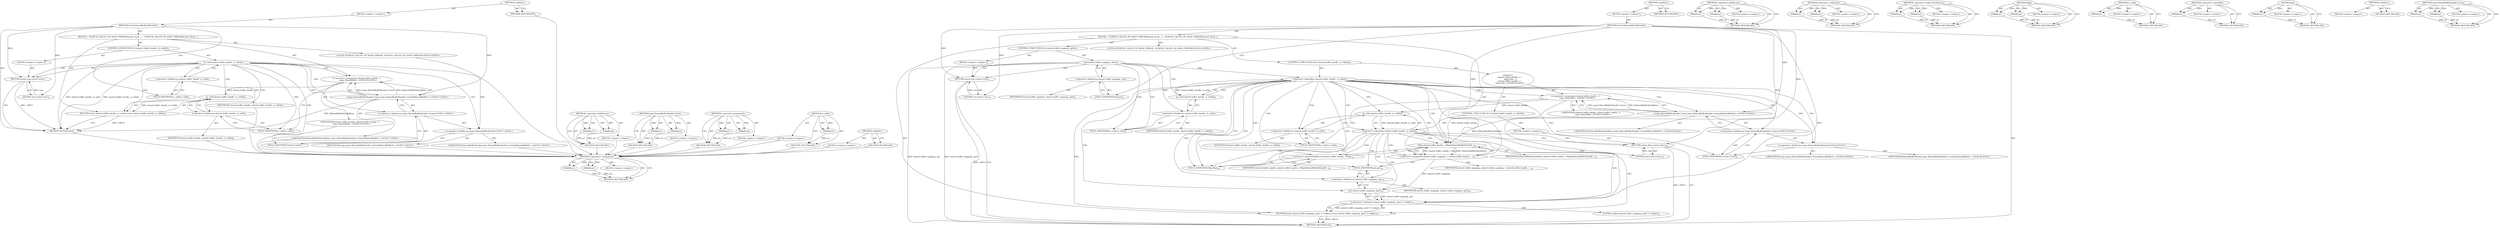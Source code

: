 digraph "mojo.SharedBufferHandle.Create" {
vulnerable_6 [label=<(METHOD,&lt;global&gt;)<SUB>1</SUB>>];
vulnerable_7 [label=<(BLOCK,&lt;empty&gt;,&lt;empty&gt;)<SUB>1</SUB>>];
vulnerable_8 [label=<(METHOD,CreateSharedBufferIfNeeded)<SUB>1</SUB>>];
vulnerable_9 [label=<(BLOCK,{
   DCHECK_CALLED_ON_VALID_THREAD(thread_check...,{
   DCHECK_CALLED_ON_VALID_THREAD(thread_check...)<SUB>1</SUB>>];
vulnerable_10 [label="<(LOCAL,DCHECK_CALLED_ON_VALID_THREAD : DCHECK_CALLED_ON_VALID_THREAD)<SUB>2</SUB>>"];
vulnerable_11 [label=<(CONTROL_STRUCTURE,IF,if (shared_buffer_handle_.is_valid()))<SUB>3</SUB>>];
vulnerable_12 [label=<(is_valid,shared_buffer_handle_.is_valid())<SUB>3</SUB>>];
vulnerable_13 [label=<(&lt;operator&gt;.fieldAccess,shared_buffer_handle_.is_valid)<SUB>3</SUB>>];
vulnerable_14 [label=<(IDENTIFIER,shared_buffer_handle_,shared_buffer_handle_.is_valid())<SUB>3</SUB>>];
vulnerable_15 [label=<(FIELD_IDENTIFIER,is_valid,is_valid)<SUB>3</SUB>>];
vulnerable_16 [label=<(BLOCK,&lt;empty&gt;,&lt;empty&gt;)<SUB>4</SUB>>];
vulnerable_17 [label=<(RETURN,return true;,return true;)<SUB>4</SUB>>];
vulnerable_18 [label=<(LITERAL,true,return true;)<SUB>4</SUB>>];
vulnerable_19 [label="<(&lt;operator&gt;.assignment,shared_buffer_handle_ =
      mojo::SharedBuffe...)<SUB>6</SUB>>"];
vulnerable_20 [label="<(IDENTIFIER,shared_buffer_handle_,shared_buffer_handle_ =
      mojo::SharedBuffe...)<SUB>6</SUB>>"];
vulnerable_21 [label="<(mojo.SharedBufferHandle.Create,mojo::SharedBufferHandle::Create(kSharedBufferS...)<SUB>7</SUB>>"];
vulnerable_22 [label="<(&lt;operator&gt;.fieldAccess,mojo::SharedBufferHandle::Create)<SUB>7</SUB>>"];
vulnerable_23 [label="<(&lt;operator&gt;.fieldAccess,mojo::SharedBufferHandle)<SUB>7</SUB>>"];
vulnerable_24 [label="<(IDENTIFIER,mojo,mojo::SharedBufferHandle::Create(kSharedBufferS...)<SUB>7</SUB>>"];
vulnerable_25 [label="<(IDENTIFIER,SharedBufferHandle,mojo::SharedBufferHandle::Create(kSharedBufferS...)<SUB>7</SUB>>"];
vulnerable_26 [label=<(FIELD_IDENTIFIER,Create,Create)<SUB>7</SUB>>];
vulnerable_27 [label="<(IDENTIFIER,kSharedBufferSizeInBytes,mojo::SharedBufferHandle::Create(kSharedBufferS...)<SUB>7</SUB>>"];
vulnerable_28 [label=<(RETURN,return shared_buffer_handle_.is_valid();,return shared_buffer_handle_.is_valid();)<SUB>8</SUB>>];
vulnerable_29 [label=<(is_valid,shared_buffer_handle_.is_valid())<SUB>8</SUB>>];
vulnerable_30 [label=<(&lt;operator&gt;.fieldAccess,shared_buffer_handle_.is_valid)<SUB>8</SUB>>];
vulnerable_31 [label=<(IDENTIFIER,shared_buffer_handle_,shared_buffer_handle_.is_valid())<SUB>8</SUB>>];
vulnerable_32 [label=<(FIELD_IDENTIFIER,is_valid,is_valid)<SUB>8</SUB>>];
vulnerable_33 [label=<(METHOD_RETURN,bool)<SUB>1</SUB>>];
vulnerable_35 [label=<(METHOD_RETURN,ANY)<SUB>1</SUB>>];
vulnerable_58 [label=<(METHOD,&lt;operator&gt;.fieldAccess)>];
vulnerable_59 [label=<(PARAM,p1)>];
vulnerable_60 [label=<(PARAM,p2)>];
vulnerable_61 [label=<(BLOCK,&lt;empty&gt;,&lt;empty&gt;)>];
vulnerable_62 [label=<(METHOD_RETURN,ANY)>];
vulnerable_68 [label=<(METHOD,mojo.SharedBufferHandle.Create)>];
vulnerable_69 [label=<(PARAM,p1)>];
vulnerable_70 [label=<(PARAM,p2)>];
vulnerable_71 [label=<(BLOCK,&lt;empty&gt;,&lt;empty&gt;)>];
vulnerable_72 [label=<(METHOD_RETURN,ANY)>];
vulnerable_63 [label=<(METHOD,&lt;operator&gt;.assignment)>];
vulnerable_64 [label=<(PARAM,p1)>];
vulnerable_65 [label=<(PARAM,p2)>];
vulnerable_66 [label=<(BLOCK,&lt;empty&gt;,&lt;empty&gt;)>];
vulnerable_67 [label=<(METHOD_RETURN,ANY)>];
vulnerable_54 [label=<(METHOD,is_valid)>];
vulnerable_55 [label=<(PARAM,p1)>];
vulnerable_56 [label=<(BLOCK,&lt;empty&gt;,&lt;empty&gt;)>];
vulnerable_57 [label=<(METHOD_RETURN,ANY)>];
vulnerable_48 [label=<(METHOD,&lt;global&gt;)<SUB>1</SUB>>];
vulnerable_49 [label=<(BLOCK,&lt;empty&gt;,&lt;empty&gt;)>];
vulnerable_50 [label=<(METHOD_RETURN,ANY)>];
fixed_98 [label=<(METHOD,&lt;operator&gt;.assignment)>];
fixed_99 [label=<(PARAM,p1)>];
fixed_100 [label=<(PARAM,p2)>];
fixed_101 [label=<(BLOCK,&lt;empty&gt;,&lt;empty&gt;)>];
fixed_102 [label=<(METHOD_RETURN,ANY)>];
fixed_6 [label=<(METHOD,&lt;global&gt;)<SUB>1</SUB>>];
fixed_7 [label=<(BLOCK,&lt;empty&gt;,&lt;empty&gt;)<SUB>1</SUB>>];
fixed_8 [label=<(METHOD,CreateSharedBufferIfNeeded)<SUB>1</SUB>>];
fixed_9 [label=<(BLOCK,{
   DCHECK_CALLED_ON_VALID_THREAD(thread_check...,{
   DCHECK_CALLED_ON_VALID_THREAD(thread_check...)<SUB>1</SUB>>];
fixed_10 [label="<(LOCAL,DCHECK_CALLED_ON_VALID_THREAD : DCHECK_CALLED_ON_VALID_THREAD)<SUB>2</SUB>>"];
fixed_11 [label=<(CONTROL_STRUCTURE,IF,if (shared_buffer_mapping_.get()))<SUB>3</SUB>>];
fixed_12 [label=<(get,shared_buffer_mapping_.get())<SUB>3</SUB>>];
fixed_13 [label=<(&lt;operator&gt;.fieldAccess,shared_buffer_mapping_.get)<SUB>3</SUB>>];
fixed_14 [label=<(IDENTIFIER,shared_buffer_mapping_,shared_buffer_mapping_.get())<SUB>3</SUB>>];
fixed_15 [label=<(FIELD_IDENTIFIER,get,get)<SUB>3</SUB>>];
fixed_16 [label=<(BLOCK,&lt;empty&gt;,&lt;empty&gt;)<SUB>4</SUB>>];
fixed_17 [label=<(RETURN,return true;,return true;)<SUB>4</SUB>>];
fixed_18 [label=<(LITERAL,true,return true;)<SUB>4</SUB>>];
fixed_19 [label=<(CONTROL_STRUCTURE,IF,if (!shared_buffer_handle_.is_valid()))<SUB>6</SUB>>];
fixed_20 [label=<(&lt;operator&gt;.logicalNot,!shared_buffer_handle_.is_valid())<SUB>6</SUB>>];
fixed_21 [label=<(is_valid,shared_buffer_handle_.is_valid())<SUB>6</SUB>>];
fixed_22 [label=<(&lt;operator&gt;.fieldAccess,shared_buffer_handle_.is_valid)<SUB>6</SUB>>];
fixed_23 [label=<(IDENTIFIER,shared_buffer_handle_,shared_buffer_handle_.is_valid())<SUB>6</SUB>>];
fixed_24 [label=<(FIELD_IDENTIFIER,is_valid,is_valid)<SUB>6</SUB>>];
fixed_25 [label="<(BLOCK,{
    shared_buffer_handle_ =
        mojo::Sha...,{
    shared_buffer_handle_ =
        mojo::Sha...)<SUB>6</SUB>>"];
fixed_26 [label="<(&lt;operator&gt;.assignment,shared_buffer_handle_ =
        mojo::SharedBuf...)<SUB>7</SUB>>"];
fixed_27 [label="<(IDENTIFIER,shared_buffer_handle_,shared_buffer_handle_ =
        mojo::SharedBuf...)<SUB>7</SUB>>"];
fixed_28 [label="<(mojo.SharedBufferHandle.Create,mojo::SharedBufferHandle::Create(kSharedBufferS...)<SUB>8</SUB>>"];
fixed_29 [label="<(&lt;operator&gt;.fieldAccess,mojo::SharedBufferHandle::Create)<SUB>8</SUB>>"];
fixed_30 [label="<(&lt;operator&gt;.fieldAccess,mojo::SharedBufferHandle)<SUB>8</SUB>>"];
fixed_31 [label="<(IDENTIFIER,mojo,mojo::SharedBufferHandle::Create(kSharedBufferS...)<SUB>8</SUB>>"];
fixed_32 [label="<(IDENTIFIER,SharedBufferHandle,mojo::SharedBufferHandle::Create(kSharedBufferS...)<SUB>8</SUB>>"];
fixed_33 [label=<(FIELD_IDENTIFIER,Create,Create)<SUB>8</SUB>>];
fixed_34 [label="<(IDENTIFIER,kSharedBufferSizeInBytes,mojo::SharedBufferHandle::Create(kSharedBufferS...)<SUB>8</SUB>>"];
fixed_35 [label=<(CONTROL_STRUCTURE,IF,if (!shared_buffer_handle_.is_valid()))<SUB>9</SUB>>];
fixed_36 [label=<(&lt;operator&gt;.logicalNot,!shared_buffer_handle_.is_valid())<SUB>9</SUB>>];
fixed_37 [label=<(is_valid,shared_buffer_handle_.is_valid())<SUB>9</SUB>>];
fixed_38 [label=<(&lt;operator&gt;.fieldAccess,shared_buffer_handle_.is_valid)<SUB>9</SUB>>];
fixed_39 [label=<(IDENTIFIER,shared_buffer_handle_,shared_buffer_handle_.is_valid())<SUB>9</SUB>>];
fixed_40 [label=<(FIELD_IDENTIFIER,is_valid,is_valid)<SUB>9</SUB>>];
fixed_41 [label=<(BLOCK,&lt;empty&gt;,&lt;empty&gt;)<SUB>10</SUB>>];
fixed_42 [label=<(RETURN,return false;,return false;)<SUB>10</SUB>>];
fixed_43 [label=<(LITERAL,false,return false;)<SUB>10</SUB>>];
fixed_44 [label=<(&lt;operator&gt;.assignment,shared_buffer_mapping_ = shared_buffer_handle_-...)<SUB>18</SUB>>];
fixed_45 [label=<(IDENTIFIER,shared_buffer_mapping_,shared_buffer_mapping_ = shared_buffer_handle_-...)<SUB>18</SUB>>];
fixed_46 [label=<(Map,shared_buffer_handle_-&gt;Map(kSharedBufferSizeInB...)<SUB>18</SUB>>];
fixed_47 [label=<(&lt;operator&gt;.indirectFieldAccess,shared_buffer_handle_-&gt;Map)<SUB>18</SUB>>];
fixed_48 [label=<(IDENTIFIER,shared_buffer_handle_,shared_buffer_handle_-&gt;Map(kSharedBufferSizeInB...)<SUB>18</SUB>>];
fixed_49 [label=<(FIELD_IDENTIFIER,Map,Map)<SUB>18</SUB>>];
fixed_50 [label=<(IDENTIFIER,kSharedBufferSizeInBytes,shared_buffer_handle_-&gt;Map(kSharedBufferSizeInB...)<SUB>18</SUB>>];
fixed_51 [label=<(RETURN,return shared_buffer_mapping_.get() != nullptr;,return shared_buffer_mapping_.get() != nullptr;)<SUB>19</SUB>>];
fixed_52 [label=<(&lt;operator&gt;.notEquals,shared_buffer_mapping_.get() != nullptr)<SUB>19</SUB>>];
fixed_53 [label=<(get,shared_buffer_mapping_.get())<SUB>19</SUB>>];
fixed_54 [label=<(&lt;operator&gt;.fieldAccess,shared_buffer_mapping_.get)<SUB>19</SUB>>];
fixed_55 [label=<(IDENTIFIER,shared_buffer_mapping_,shared_buffer_mapping_.get())<SUB>19</SUB>>];
fixed_56 [label=<(FIELD_IDENTIFIER,get,get)<SUB>19</SUB>>];
fixed_57 [label=<(LITERAL,nullptr,shared_buffer_mapping_.get() != nullptr)<SUB>19</SUB>>];
fixed_58 [label=<(METHOD_RETURN,bool)<SUB>1</SUB>>];
fixed_60 [label=<(METHOD_RETURN,ANY)<SUB>1</SUB>>];
fixed_85 [label=<(METHOD,&lt;operator&gt;.fieldAccess)>];
fixed_86 [label=<(PARAM,p1)>];
fixed_87 [label=<(PARAM,p2)>];
fixed_88 [label=<(BLOCK,&lt;empty&gt;,&lt;empty&gt;)>];
fixed_89 [label=<(METHOD_RETURN,ANY)>];
fixed_118 [label=<(METHOD,&lt;operator&gt;.notEquals)>];
fixed_119 [label=<(PARAM,p1)>];
fixed_120 [label=<(PARAM,p2)>];
fixed_121 [label=<(BLOCK,&lt;empty&gt;,&lt;empty&gt;)>];
fixed_122 [label=<(METHOD_RETURN,ANY)>];
fixed_113 [label=<(METHOD,&lt;operator&gt;.indirectFieldAccess)>];
fixed_114 [label=<(PARAM,p1)>];
fixed_115 [label=<(PARAM,p2)>];
fixed_116 [label=<(BLOCK,&lt;empty&gt;,&lt;empty&gt;)>];
fixed_117 [label=<(METHOD_RETURN,ANY)>];
fixed_108 [label=<(METHOD,Map)>];
fixed_109 [label=<(PARAM,p1)>];
fixed_110 [label=<(PARAM,p2)>];
fixed_111 [label=<(BLOCK,&lt;empty&gt;,&lt;empty&gt;)>];
fixed_112 [label=<(METHOD_RETURN,ANY)>];
fixed_94 [label=<(METHOD,is_valid)>];
fixed_95 [label=<(PARAM,p1)>];
fixed_96 [label=<(BLOCK,&lt;empty&gt;,&lt;empty&gt;)>];
fixed_97 [label=<(METHOD_RETURN,ANY)>];
fixed_90 [label=<(METHOD,&lt;operator&gt;.logicalNot)>];
fixed_91 [label=<(PARAM,p1)>];
fixed_92 [label=<(BLOCK,&lt;empty&gt;,&lt;empty&gt;)>];
fixed_93 [label=<(METHOD_RETURN,ANY)>];
fixed_81 [label=<(METHOD,get)>];
fixed_82 [label=<(PARAM,p1)>];
fixed_83 [label=<(BLOCK,&lt;empty&gt;,&lt;empty&gt;)>];
fixed_84 [label=<(METHOD_RETURN,ANY)>];
fixed_75 [label=<(METHOD,&lt;global&gt;)<SUB>1</SUB>>];
fixed_76 [label=<(BLOCK,&lt;empty&gt;,&lt;empty&gt;)>];
fixed_77 [label=<(METHOD_RETURN,ANY)>];
fixed_103 [label=<(METHOD,mojo.SharedBufferHandle.Create)>];
fixed_104 [label=<(PARAM,p1)>];
fixed_105 [label=<(PARAM,p2)>];
fixed_106 [label=<(BLOCK,&lt;empty&gt;,&lt;empty&gt;)>];
fixed_107 [label=<(METHOD_RETURN,ANY)>];
vulnerable_6 -> vulnerable_7  [key=0, label="AST: "];
vulnerable_6 -> vulnerable_35  [key=0, label="AST: "];
vulnerable_6 -> vulnerable_35  [key=1, label="CFG: "];
vulnerable_7 -> vulnerable_8  [key=0, label="AST: "];
vulnerable_8 -> vulnerable_9  [key=0, label="AST: "];
vulnerable_8 -> vulnerable_33  [key=0, label="AST: "];
vulnerable_8 -> vulnerable_15  [key=0, label="CFG: "];
vulnerable_8 -> vulnerable_17  [key=0, label="DDG: "];
vulnerable_8 -> vulnerable_21  [key=0, label="DDG: "];
vulnerable_8 -> vulnerable_18  [key=0, label="DDG: "];
vulnerable_9 -> vulnerable_10  [key=0, label="AST: "];
vulnerable_9 -> vulnerable_11  [key=0, label="AST: "];
vulnerable_9 -> vulnerable_19  [key=0, label="AST: "];
vulnerable_9 -> vulnerable_28  [key=0, label="AST: "];
vulnerable_10 -> fixed_98  [key=0];
vulnerable_11 -> vulnerable_12  [key=0, label="AST: "];
vulnerable_11 -> vulnerable_16  [key=0, label="AST: "];
vulnerable_12 -> vulnerable_13  [key=0, label="AST: "];
vulnerable_12 -> vulnerable_17  [key=0, label="CFG: "];
vulnerable_12 -> vulnerable_17  [key=1, label="CDG: "];
vulnerable_12 -> vulnerable_23  [key=0, label="CFG: "];
vulnerable_12 -> vulnerable_23  [key=1, label="CDG: "];
vulnerable_12 -> vulnerable_33  [key=0, label="DDG: shared_buffer_handle_.is_valid"];
vulnerable_12 -> vulnerable_33  [key=1, label="DDG: shared_buffer_handle_.is_valid()"];
vulnerable_12 -> vulnerable_30  [key=0, label="CDG: "];
vulnerable_12 -> vulnerable_29  [key=0, label="CDG: "];
vulnerable_12 -> vulnerable_21  [key=0, label="CDG: "];
vulnerable_12 -> vulnerable_32  [key=0, label="CDG: "];
vulnerable_12 -> vulnerable_26  [key=0, label="CDG: "];
vulnerable_12 -> vulnerable_19  [key=0, label="CDG: "];
vulnerable_12 -> vulnerable_28  [key=0, label="CDG: "];
vulnerable_12 -> vulnerable_22  [key=0, label="CDG: "];
vulnerable_13 -> vulnerable_14  [key=0, label="AST: "];
vulnerable_13 -> vulnerable_15  [key=0, label="AST: "];
vulnerable_13 -> vulnerable_12  [key=0, label="CFG: "];
vulnerable_14 -> fixed_98  [key=0];
vulnerable_15 -> vulnerable_13  [key=0, label="CFG: "];
vulnerable_16 -> vulnerable_17  [key=0, label="AST: "];
vulnerable_17 -> vulnerable_18  [key=0, label="AST: "];
vulnerable_17 -> vulnerable_33  [key=0, label="CFG: "];
vulnerable_17 -> vulnerable_33  [key=1, label="DDG: &lt;RET&gt;"];
vulnerable_18 -> vulnerable_17  [key=0, label="DDG: true"];
vulnerable_19 -> vulnerable_20  [key=0, label="AST: "];
vulnerable_19 -> vulnerable_21  [key=0, label="AST: "];
vulnerable_19 -> vulnerable_32  [key=0, label="CFG: "];
vulnerable_19 -> vulnerable_29  [key=0, label="DDG: shared_buffer_handle_"];
vulnerable_20 -> fixed_98  [key=0];
vulnerable_21 -> vulnerable_22  [key=0, label="AST: "];
vulnerable_21 -> vulnerable_27  [key=0, label="AST: "];
vulnerable_21 -> vulnerable_19  [key=0, label="CFG: "];
vulnerable_21 -> vulnerable_19  [key=1, label="DDG: mojo::SharedBufferHandle::Create"];
vulnerable_21 -> vulnerable_19  [key=2, label="DDG: kSharedBufferSizeInBytes"];
vulnerable_21 -> vulnerable_33  [key=0, label="DDG: kSharedBufferSizeInBytes"];
vulnerable_22 -> vulnerable_23  [key=0, label="AST: "];
vulnerable_22 -> vulnerable_26  [key=0, label="AST: "];
vulnerable_22 -> vulnerable_21  [key=0, label="CFG: "];
vulnerable_23 -> vulnerable_24  [key=0, label="AST: "];
vulnerable_23 -> vulnerable_25  [key=0, label="AST: "];
vulnerable_23 -> vulnerable_26  [key=0, label="CFG: "];
vulnerable_24 -> fixed_98  [key=0];
vulnerable_25 -> fixed_98  [key=0];
vulnerable_26 -> vulnerable_22  [key=0, label="CFG: "];
vulnerable_27 -> fixed_98  [key=0];
vulnerable_28 -> vulnerable_29  [key=0, label="AST: "];
vulnerable_28 -> vulnerable_33  [key=0, label="CFG: "];
vulnerable_28 -> vulnerable_33  [key=1, label="DDG: &lt;RET&gt;"];
vulnerable_29 -> vulnerable_30  [key=0, label="AST: "];
vulnerable_29 -> vulnerable_28  [key=0, label="CFG: "];
vulnerable_29 -> vulnerable_28  [key=1, label="DDG: shared_buffer_handle_.is_valid()"];
vulnerable_30 -> vulnerable_31  [key=0, label="AST: "];
vulnerable_30 -> vulnerable_32  [key=0, label="AST: "];
vulnerable_30 -> vulnerable_29  [key=0, label="CFG: "];
vulnerable_31 -> fixed_98  [key=0];
vulnerable_32 -> vulnerable_30  [key=0, label="CFG: "];
vulnerable_33 -> fixed_98  [key=0];
vulnerable_35 -> fixed_98  [key=0];
vulnerable_58 -> vulnerable_59  [key=0, label="AST: "];
vulnerable_58 -> vulnerable_59  [key=1, label="DDG: "];
vulnerable_58 -> vulnerable_61  [key=0, label="AST: "];
vulnerable_58 -> vulnerable_60  [key=0, label="AST: "];
vulnerable_58 -> vulnerable_60  [key=1, label="DDG: "];
vulnerable_58 -> vulnerable_62  [key=0, label="AST: "];
vulnerable_58 -> vulnerable_62  [key=1, label="CFG: "];
vulnerable_59 -> vulnerable_62  [key=0, label="DDG: p1"];
vulnerable_60 -> vulnerable_62  [key=0, label="DDG: p2"];
vulnerable_61 -> fixed_98  [key=0];
vulnerable_62 -> fixed_98  [key=0];
vulnerable_68 -> vulnerable_69  [key=0, label="AST: "];
vulnerable_68 -> vulnerable_69  [key=1, label="DDG: "];
vulnerable_68 -> vulnerable_71  [key=0, label="AST: "];
vulnerable_68 -> vulnerable_70  [key=0, label="AST: "];
vulnerable_68 -> vulnerable_70  [key=1, label="DDG: "];
vulnerable_68 -> vulnerable_72  [key=0, label="AST: "];
vulnerable_68 -> vulnerable_72  [key=1, label="CFG: "];
vulnerable_69 -> vulnerable_72  [key=0, label="DDG: p1"];
vulnerable_70 -> vulnerable_72  [key=0, label="DDG: p2"];
vulnerable_71 -> fixed_98  [key=0];
vulnerable_72 -> fixed_98  [key=0];
vulnerable_63 -> vulnerable_64  [key=0, label="AST: "];
vulnerable_63 -> vulnerable_64  [key=1, label="DDG: "];
vulnerable_63 -> vulnerable_66  [key=0, label="AST: "];
vulnerable_63 -> vulnerable_65  [key=0, label="AST: "];
vulnerable_63 -> vulnerable_65  [key=1, label="DDG: "];
vulnerable_63 -> vulnerable_67  [key=0, label="AST: "];
vulnerable_63 -> vulnerable_67  [key=1, label="CFG: "];
vulnerable_64 -> vulnerable_67  [key=0, label="DDG: p1"];
vulnerable_65 -> vulnerable_67  [key=0, label="DDG: p2"];
vulnerable_66 -> fixed_98  [key=0];
vulnerable_67 -> fixed_98  [key=0];
vulnerable_54 -> vulnerable_55  [key=0, label="AST: "];
vulnerable_54 -> vulnerable_55  [key=1, label="DDG: "];
vulnerable_54 -> vulnerable_56  [key=0, label="AST: "];
vulnerable_54 -> vulnerable_57  [key=0, label="AST: "];
vulnerable_54 -> vulnerable_57  [key=1, label="CFG: "];
vulnerable_55 -> vulnerable_57  [key=0, label="DDG: p1"];
vulnerable_56 -> fixed_98  [key=0];
vulnerable_57 -> fixed_98  [key=0];
vulnerable_48 -> vulnerable_49  [key=0, label="AST: "];
vulnerable_48 -> vulnerable_50  [key=0, label="AST: "];
vulnerable_48 -> vulnerable_50  [key=1, label="CFG: "];
vulnerable_49 -> fixed_98  [key=0];
vulnerable_50 -> fixed_98  [key=0];
fixed_98 -> fixed_99  [key=0, label="AST: "];
fixed_98 -> fixed_99  [key=1, label="DDG: "];
fixed_98 -> fixed_101  [key=0, label="AST: "];
fixed_98 -> fixed_100  [key=0, label="AST: "];
fixed_98 -> fixed_100  [key=1, label="DDG: "];
fixed_98 -> fixed_102  [key=0, label="AST: "];
fixed_98 -> fixed_102  [key=1, label="CFG: "];
fixed_99 -> fixed_102  [key=0, label="DDG: p1"];
fixed_100 -> fixed_102  [key=0, label="DDG: p2"];
fixed_6 -> fixed_7  [key=0, label="AST: "];
fixed_6 -> fixed_60  [key=0, label="AST: "];
fixed_6 -> fixed_60  [key=1, label="CFG: "];
fixed_7 -> fixed_8  [key=0, label="AST: "];
fixed_8 -> fixed_9  [key=0, label="AST: "];
fixed_8 -> fixed_58  [key=0, label="AST: "];
fixed_8 -> fixed_15  [key=0, label="CFG: "];
fixed_8 -> fixed_17  [key=0, label="DDG: "];
fixed_8 -> fixed_46  [key=0, label="DDG: "];
fixed_8 -> fixed_52  [key=0, label="DDG: "];
fixed_8 -> fixed_18  [key=0, label="DDG: "];
fixed_8 -> fixed_28  [key=0, label="DDG: "];
fixed_8 -> fixed_42  [key=0, label="DDG: "];
fixed_8 -> fixed_43  [key=0, label="DDG: "];
fixed_9 -> fixed_10  [key=0, label="AST: "];
fixed_9 -> fixed_11  [key=0, label="AST: "];
fixed_9 -> fixed_19  [key=0, label="AST: "];
fixed_9 -> fixed_44  [key=0, label="AST: "];
fixed_9 -> fixed_51  [key=0, label="AST: "];
fixed_11 -> fixed_12  [key=0, label="AST: "];
fixed_11 -> fixed_16  [key=0, label="AST: "];
fixed_12 -> fixed_13  [key=0, label="AST: "];
fixed_12 -> fixed_17  [key=0, label="CFG: "];
fixed_12 -> fixed_17  [key=1, label="CDG: "];
fixed_12 -> fixed_24  [key=0, label="CFG: "];
fixed_12 -> fixed_24  [key=1, label="CDG: "];
fixed_12 -> fixed_58  [key=0, label="DDG: shared_buffer_mapping_.get"];
fixed_12 -> fixed_58  [key=1, label="DDG: shared_buffer_mapping_.get()"];
fixed_12 -> fixed_21  [key=0, label="CDG: "];
fixed_12 -> fixed_20  [key=0, label="CDG: "];
fixed_12 -> fixed_22  [key=0, label="CDG: "];
fixed_13 -> fixed_14  [key=0, label="AST: "];
fixed_13 -> fixed_15  [key=0, label="AST: "];
fixed_13 -> fixed_12  [key=0, label="CFG: "];
fixed_15 -> fixed_13  [key=0, label="CFG: "];
fixed_16 -> fixed_17  [key=0, label="AST: "];
fixed_17 -> fixed_18  [key=0, label="AST: "];
fixed_17 -> fixed_58  [key=0, label="CFG: "];
fixed_17 -> fixed_58  [key=1, label="DDG: &lt;RET&gt;"];
fixed_18 -> fixed_17  [key=0, label="DDG: true"];
fixed_19 -> fixed_20  [key=0, label="AST: "];
fixed_19 -> fixed_25  [key=0, label="AST: "];
fixed_20 -> fixed_21  [key=0, label="AST: "];
fixed_20 -> fixed_30  [key=0, label="CFG: "];
fixed_20 -> fixed_30  [key=1, label="CDG: "];
fixed_20 -> fixed_49  [key=0, label="CFG: "];
fixed_20 -> fixed_49  [key=1, label="CDG: "];
fixed_20 -> fixed_47  [key=0, label="CDG: "];
fixed_20 -> fixed_33  [key=0, label="CDG: "];
fixed_20 -> fixed_26  [key=0, label="CDG: "];
fixed_20 -> fixed_51  [key=0, label="CDG: "];
fixed_20 -> fixed_28  [key=0, label="CDG: "];
fixed_20 -> fixed_36  [key=0, label="CDG: "];
fixed_20 -> fixed_52  [key=0, label="CDG: "];
fixed_20 -> fixed_37  [key=0, label="CDG: "];
fixed_20 -> fixed_46  [key=0, label="CDG: "];
fixed_20 -> fixed_53  [key=0, label="CDG: "];
fixed_20 -> fixed_38  [key=0, label="CDG: "];
fixed_20 -> fixed_56  [key=0, label="CDG: "];
fixed_20 -> fixed_40  [key=0, label="CDG: "];
fixed_20 -> fixed_29  [key=0, label="CDG: "];
fixed_20 -> fixed_44  [key=0, label="CDG: "];
fixed_20 -> fixed_54  [key=0, label="CDG: "];
fixed_21 -> fixed_22  [key=0, label="AST: "];
fixed_21 -> fixed_20  [key=0, label="CFG: "];
fixed_21 -> fixed_20  [key=1, label="DDG: shared_buffer_handle_.is_valid"];
fixed_22 -> fixed_23  [key=0, label="AST: "];
fixed_22 -> fixed_24  [key=0, label="AST: "];
fixed_22 -> fixed_21  [key=0, label="CFG: "];
fixed_24 -> fixed_22  [key=0, label="CFG: "];
fixed_25 -> fixed_26  [key=0, label="AST: "];
fixed_25 -> fixed_35  [key=0, label="AST: "];
fixed_26 -> fixed_27  [key=0, label="AST: "];
fixed_26 -> fixed_28  [key=0, label="AST: "];
fixed_26 -> fixed_40  [key=0, label="CFG: "];
fixed_26 -> fixed_46  [key=0, label="DDG: shared_buffer_handle_"];
fixed_26 -> fixed_37  [key=0, label="DDG: shared_buffer_handle_"];
fixed_28 -> fixed_29  [key=0, label="AST: "];
fixed_28 -> fixed_34  [key=0, label="AST: "];
fixed_28 -> fixed_26  [key=0, label="CFG: "];
fixed_28 -> fixed_26  [key=1, label="DDG: mojo::SharedBufferHandle::Create"];
fixed_28 -> fixed_26  [key=2, label="DDG: kSharedBufferSizeInBytes"];
fixed_28 -> fixed_46  [key=0, label="DDG: kSharedBufferSizeInBytes"];
fixed_29 -> fixed_30  [key=0, label="AST: "];
fixed_29 -> fixed_33  [key=0, label="AST: "];
fixed_29 -> fixed_28  [key=0, label="CFG: "];
fixed_30 -> fixed_31  [key=0, label="AST: "];
fixed_30 -> fixed_32  [key=0, label="AST: "];
fixed_30 -> fixed_33  [key=0, label="CFG: "];
fixed_33 -> fixed_29  [key=0, label="CFG: "];
fixed_35 -> fixed_36  [key=0, label="AST: "];
fixed_35 -> fixed_41  [key=0, label="AST: "];
fixed_36 -> fixed_37  [key=0, label="AST: "];
fixed_36 -> fixed_42  [key=0, label="CFG: "];
fixed_36 -> fixed_42  [key=1, label="CDG: "];
fixed_36 -> fixed_49  [key=0, label="CFG: "];
fixed_36 -> fixed_49  [key=1, label="CDG: "];
fixed_36 -> fixed_47  [key=0, label="CDG: "];
fixed_36 -> fixed_51  [key=0, label="CDG: "];
fixed_36 -> fixed_52  [key=0, label="CDG: "];
fixed_36 -> fixed_46  [key=0, label="CDG: "];
fixed_36 -> fixed_53  [key=0, label="CDG: "];
fixed_36 -> fixed_56  [key=0, label="CDG: "];
fixed_36 -> fixed_44  [key=0, label="CDG: "];
fixed_36 -> fixed_54  [key=0, label="CDG: "];
fixed_37 -> fixed_38  [key=0, label="AST: "];
fixed_37 -> fixed_36  [key=0, label="CFG: "];
fixed_37 -> fixed_36  [key=1, label="DDG: shared_buffer_handle_.is_valid"];
fixed_38 -> fixed_39  [key=0, label="AST: "];
fixed_38 -> fixed_40  [key=0, label="AST: "];
fixed_38 -> fixed_37  [key=0, label="CFG: "];
fixed_40 -> fixed_38  [key=0, label="CFG: "];
fixed_41 -> fixed_42  [key=0, label="AST: "];
fixed_42 -> fixed_43  [key=0, label="AST: "];
fixed_42 -> fixed_58  [key=0, label="CFG: "];
fixed_42 -> fixed_58  [key=1, label="DDG: &lt;RET&gt;"];
fixed_43 -> fixed_42  [key=0, label="DDG: false"];
fixed_44 -> fixed_45  [key=0, label="AST: "];
fixed_44 -> fixed_46  [key=0, label="AST: "];
fixed_44 -> fixed_56  [key=0, label="CFG: "];
fixed_44 -> fixed_53  [key=0, label="DDG: shared_buffer_mapping_"];
fixed_46 -> fixed_47  [key=0, label="AST: "];
fixed_46 -> fixed_50  [key=0, label="AST: "];
fixed_46 -> fixed_44  [key=0, label="CFG: "];
fixed_46 -> fixed_44  [key=1, label="DDG: shared_buffer_handle_-&gt;Map"];
fixed_46 -> fixed_44  [key=2, label="DDG: kSharedBufferSizeInBytes"];
fixed_47 -> fixed_48  [key=0, label="AST: "];
fixed_47 -> fixed_49  [key=0, label="AST: "];
fixed_47 -> fixed_46  [key=0, label="CFG: "];
fixed_49 -> fixed_47  [key=0, label="CFG: "];
fixed_51 -> fixed_52  [key=0, label="AST: "];
fixed_51 -> fixed_58  [key=0, label="CFG: "];
fixed_51 -> fixed_58  [key=1, label="DDG: &lt;RET&gt;"];
fixed_52 -> fixed_53  [key=0, label="AST: "];
fixed_52 -> fixed_57  [key=0, label="AST: "];
fixed_52 -> fixed_51  [key=0, label="CFG: "];
fixed_52 -> fixed_51  [key=1, label="DDG: shared_buffer_mapping_.get() != nullptr"];
fixed_53 -> fixed_54  [key=0, label="AST: "];
fixed_53 -> fixed_52  [key=0, label="CFG: "];
fixed_53 -> fixed_52  [key=1, label="DDG: shared_buffer_mapping_.get"];
fixed_54 -> fixed_55  [key=0, label="AST: "];
fixed_54 -> fixed_56  [key=0, label="AST: "];
fixed_54 -> fixed_53  [key=0, label="CFG: "];
fixed_56 -> fixed_54  [key=0, label="CFG: "];
fixed_85 -> fixed_86  [key=0, label="AST: "];
fixed_85 -> fixed_86  [key=1, label="DDG: "];
fixed_85 -> fixed_88  [key=0, label="AST: "];
fixed_85 -> fixed_87  [key=0, label="AST: "];
fixed_85 -> fixed_87  [key=1, label="DDG: "];
fixed_85 -> fixed_89  [key=0, label="AST: "];
fixed_85 -> fixed_89  [key=1, label="CFG: "];
fixed_86 -> fixed_89  [key=0, label="DDG: p1"];
fixed_87 -> fixed_89  [key=0, label="DDG: p2"];
fixed_118 -> fixed_119  [key=0, label="AST: "];
fixed_118 -> fixed_119  [key=1, label="DDG: "];
fixed_118 -> fixed_121  [key=0, label="AST: "];
fixed_118 -> fixed_120  [key=0, label="AST: "];
fixed_118 -> fixed_120  [key=1, label="DDG: "];
fixed_118 -> fixed_122  [key=0, label="AST: "];
fixed_118 -> fixed_122  [key=1, label="CFG: "];
fixed_119 -> fixed_122  [key=0, label="DDG: p1"];
fixed_120 -> fixed_122  [key=0, label="DDG: p2"];
fixed_113 -> fixed_114  [key=0, label="AST: "];
fixed_113 -> fixed_114  [key=1, label="DDG: "];
fixed_113 -> fixed_116  [key=0, label="AST: "];
fixed_113 -> fixed_115  [key=0, label="AST: "];
fixed_113 -> fixed_115  [key=1, label="DDG: "];
fixed_113 -> fixed_117  [key=0, label="AST: "];
fixed_113 -> fixed_117  [key=1, label="CFG: "];
fixed_114 -> fixed_117  [key=0, label="DDG: p1"];
fixed_115 -> fixed_117  [key=0, label="DDG: p2"];
fixed_108 -> fixed_109  [key=0, label="AST: "];
fixed_108 -> fixed_109  [key=1, label="DDG: "];
fixed_108 -> fixed_111  [key=0, label="AST: "];
fixed_108 -> fixed_110  [key=0, label="AST: "];
fixed_108 -> fixed_110  [key=1, label="DDG: "];
fixed_108 -> fixed_112  [key=0, label="AST: "];
fixed_108 -> fixed_112  [key=1, label="CFG: "];
fixed_109 -> fixed_112  [key=0, label="DDG: p1"];
fixed_110 -> fixed_112  [key=0, label="DDG: p2"];
fixed_94 -> fixed_95  [key=0, label="AST: "];
fixed_94 -> fixed_95  [key=1, label="DDG: "];
fixed_94 -> fixed_96  [key=0, label="AST: "];
fixed_94 -> fixed_97  [key=0, label="AST: "];
fixed_94 -> fixed_97  [key=1, label="CFG: "];
fixed_95 -> fixed_97  [key=0, label="DDG: p1"];
fixed_90 -> fixed_91  [key=0, label="AST: "];
fixed_90 -> fixed_91  [key=1, label="DDG: "];
fixed_90 -> fixed_92  [key=0, label="AST: "];
fixed_90 -> fixed_93  [key=0, label="AST: "];
fixed_90 -> fixed_93  [key=1, label="CFG: "];
fixed_91 -> fixed_93  [key=0, label="DDG: p1"];
fixed_81 -> fixed_82  [key=0, label="AST: "];
fixed_81 -> fixed_82  [key=1, label="DDG: "];
fixed_81 -> fixed_83  [key=0, label="AST: "];
fixed_81 -> fixed_84  [key=0, label="AST: "];
fixed_81 -> fixed_84  [key=1, label="CFG: "];
fixed_82 -> fixed_84  [key=0, label="DDG: p1"];
fixed_75 -> fixed_76  [key=0, label="AST: "];
fixed_75 -> fixed_77  [key=0, label="AST: "];
fixed_75 -> fixed_77  [key=1, label="CFG: "];
fixed_103 -> fixed_104  [key=0, label="AST: "];
fixed_103 -> fixed_104  [key=1, label="DDG: "];
fixed_103 -> fixed_106  [key=0, label="AST: "];
fixed_103 -> fixed_105  [key=0, label="AST: "];
fixed_103 -> fixed_105  [key=1, label="DDG: "];
fixed_103 -> fixed_107  [key=0, label="AST: "];
fixed_103 -> fixed_107  [key=1, label="CFG: "];
fixed_104 -> fixed_107  [key=0, label="DDG: p1"];
fixed_105 -> fixed_107  [key=0, label="DDG: p2"];
}
